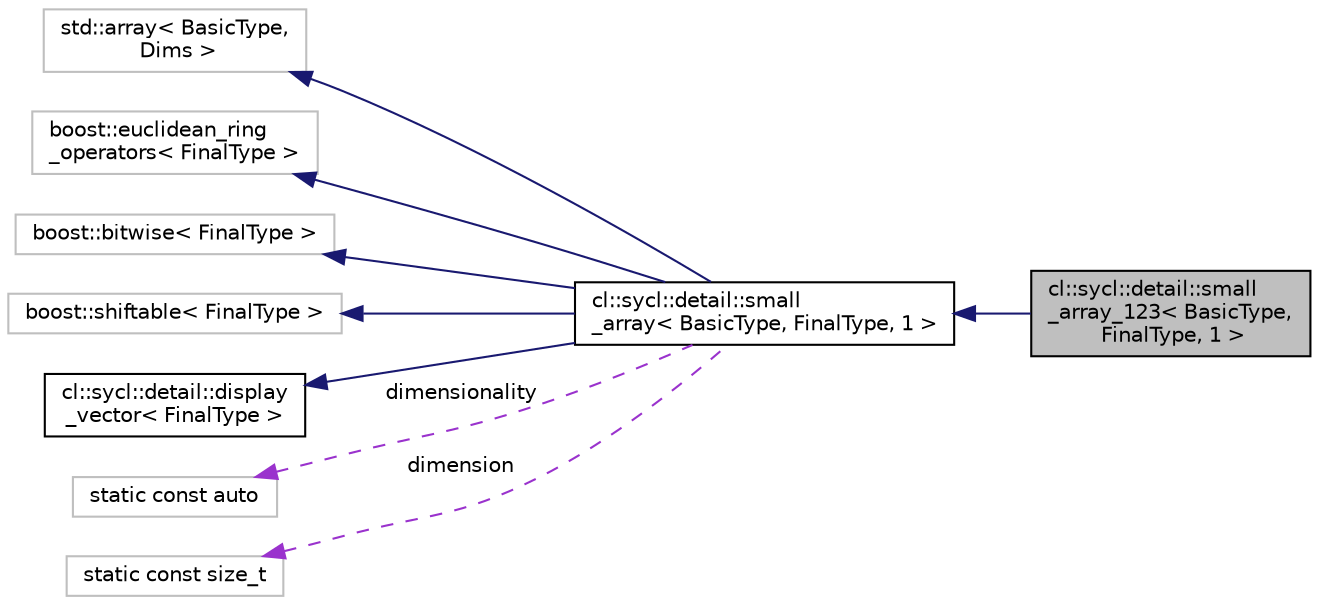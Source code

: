 digraph "cl::sycl::detail::small_array_123&lt; BasicType, FinalType, 1 &gt;"
{
 // INTERACTIVE_SVG=YES
  bgcolor="transparent";
  edge [fontname="Helvetica",fontsize="10",labelfontname="Helvetica",labelfontsize="10"];
  node [fontname="Helvetica",fontsize="10",shape=record];
  rankdir="LR";
  Node1 [label="cl::sycl::detail::small\l_array_123\< BasicType,\l FinalType, 1 \>",height=0.2,width=0.4,color="black", fillcolor="grey75", style="filled", fontcolor="black"];
  Node2 -> Node1 [dir="back",color="midnightblue",fontsize="10",style="solid",fontname="Helvetica"];
  Node2 [label="cl::sycl::detail::small\l_array\< BasicType, FinalType, 1 \>",height=0.2,width=0.4,color="black",URL="$group__helpers.html"];
  Node3 -> Node2 [dir="back",color="midnightblue",fontsize="10",style="solid",fontname="Helvetica"];
  Node3 [label="std::array\< BasicType,\l Dims \>",height=0.2,width=0.4,color="grey75"];
  Node4 -> Node2 [dir="back",color="midnightblue",fontsize="10",style="solid",fontname="Helvetica"];
  Node4 [label="boost::euclidean_ring\l_operators\< FinalType \>",height=0.2,width=0.4,color="grey75"];
  Node5 -> Node2 [dir="back",color="midnightblue",fontsize="10",style="solid",fontname="Helvetica"];
  Node5 [label="boost::bitwise\< FinalType \>",height=0.2,width=0.4,color="grey75"];
  Node6 -> Node2 [dir="back",color="midnightblue",fontsize="10",style="solid",fontname="Helvetica"];
  Node6 [label="boost::shiftable\< FinalType \>",height=0.2,width=0.4,color="grey75"];
  Node7 -> Node2 [dir="back",color="midnightblue",fontsize="10",style="solid",fontname="Helvetica"];
  Node7 [label="cl::sycl::detail::display\l_vector\< FinalType \>",height=0.2,width=0.4,color="black",URL="$group__debug__trace.html"];
  Node8 -> Node2 [dir="back",color="darkorchid3",fontsize="10",style="dashed",label=" dimensionality" ,fontname="Helvetica"];
  Node8 [label="static const auto",height=0.2,width=0.4,color="grey75"];
  Node9 -> Node2 [dir="back",color="darkorchid3",fontsize="10",style="dashed",label=" dimension" ,fontname="Helvetica"];
  Node9 [label="static const size_t",height=0.2,width=0.4,color="grey75"];
}
